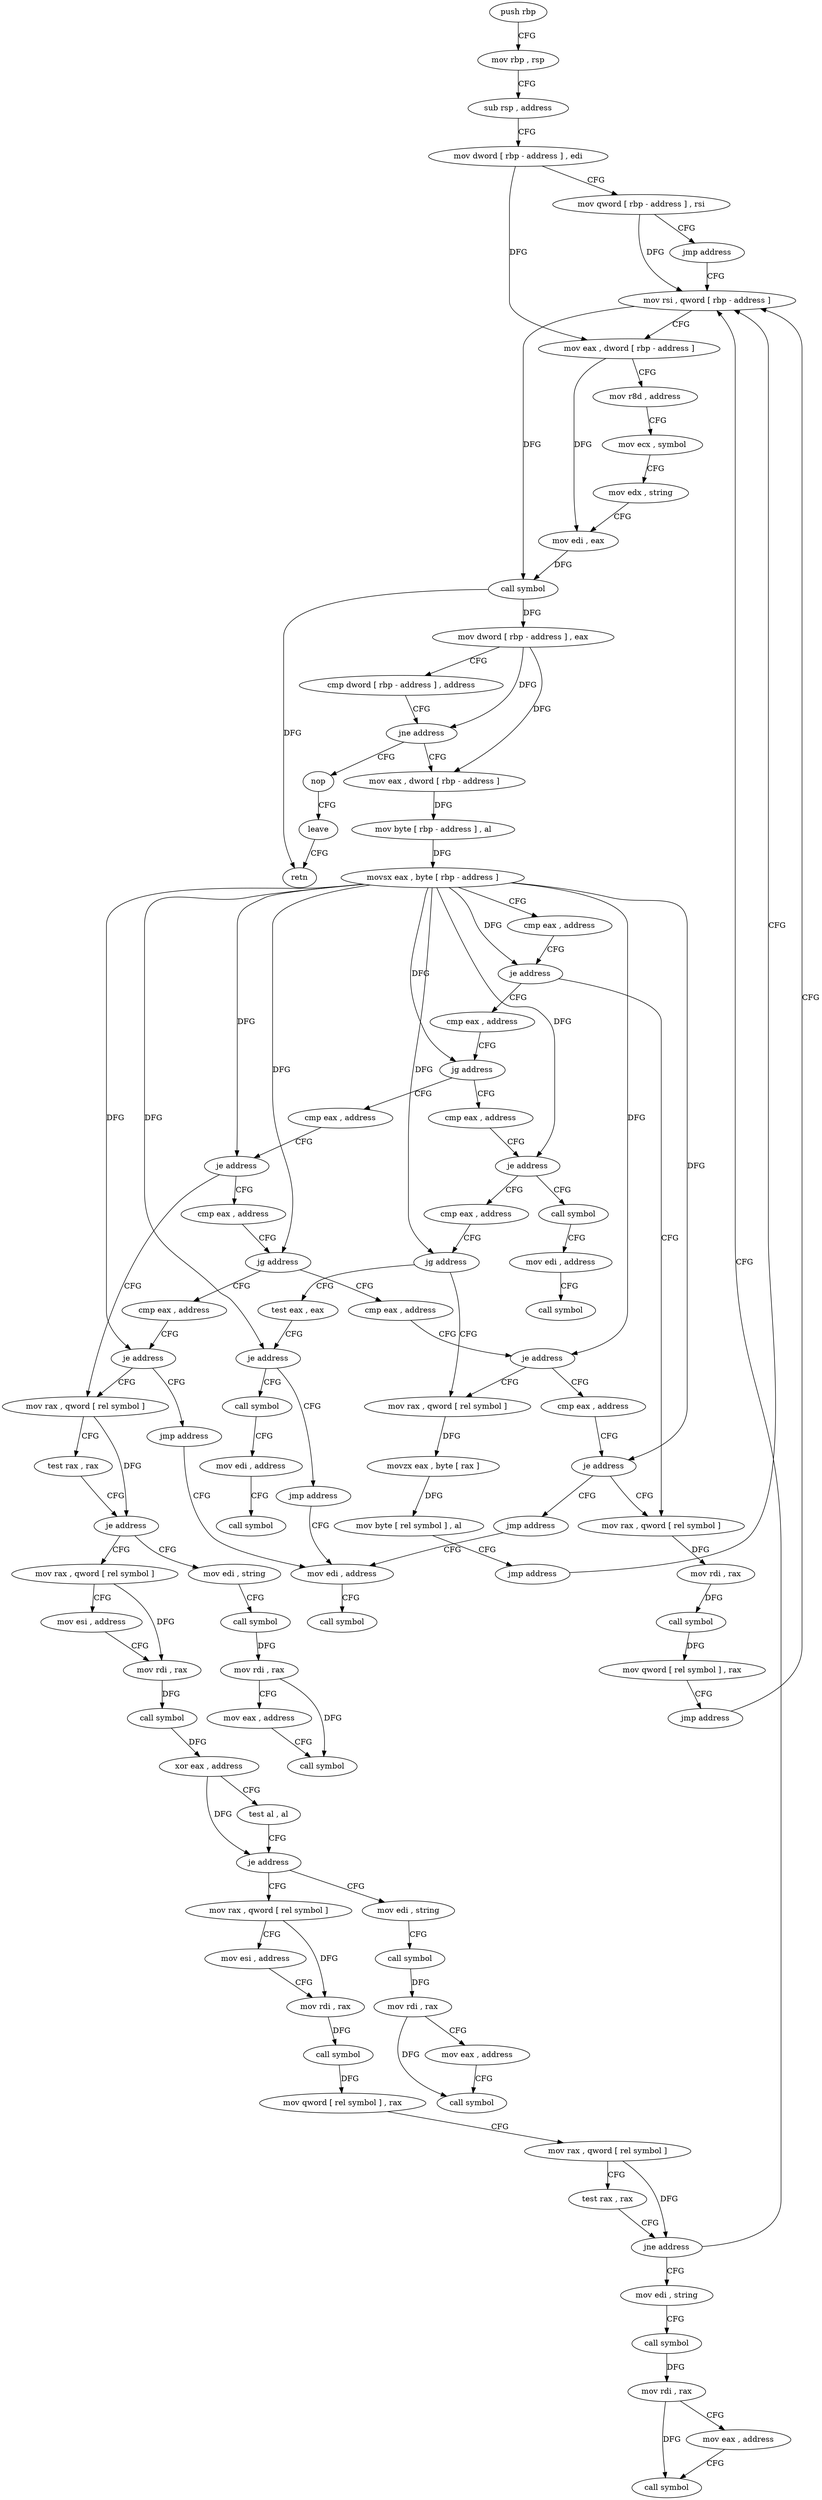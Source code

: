 digraph "func" {
"4219816" [label = "push rbp" ]
"4219817" [label = "mov rbp , rsp" ]
"4219820" [label = "sub rsp , address" ]
"4219824" [label = "mov dword [ rbp - address ] , edi" ]
"4219827" [label = "mov qword [ rbp - address ] , rsi" ]
"4219831" [label = "jmp address" ]
"4220147" [label = "mov rsi , qword [ rbp - address ]" ]
"4220151" [label = "mov eax , dword [ rbp - address ]" ]
"4220154" [label = "mov r8d , address" ]
"4220160" [label = "mov ecx , symbol" ]
"4220165" [label = "mov edx , string" ]
"4220170" [label = "mov edi , eax" ]
"4220172" [label = "call symbol" ]
"4220177" [label = "mov dword [ rbp - address ] , eax" ]
"4220180" [label = "cmp dword [ rbp - address ] , address" ]
"4220184" [label = "jne address" ]
"4219836" [label = "mov eax , dword [ rbp - address ]" ]
"4220190" [label = "nop" ]
"4219839" [label = "mov byte [ rbp - address ] , al" ]
"4219842" [label = "movsx eax , byte [ rbp - address ]" ]
"4219846" [label = "cmp eax , address" ]
"4219849" [label = "je address" ]
"4219961" [label = "mov rax , qword [ rel symbol ]" ]
"4219851" [label = "cmp eax , address" ]
"4220191" [label = "leave" ]
"4220192" [label = "retn" ]
"4219968" [label = "mov rdi , rax" ]
"4219971" [label = "call symbol" ]
"4219976" [label = "mov qword [ rel symbol ] , rax" ]
"4219983" [label = "jmp address" ]
"4219854" [label = "jg address" ]
"4219875" [label = "cmp eax , address" ]
"4219856" [label = "cmp eax , address" ]
"4219878" [label = "je address" ]
"4219988" [label = "mov rax , qword [ rel symbol ]" ]
"4219880" [label = "cmp eax , address" ]
"4219859" [label = "je address" ]
"4219925" [label = "call symbol" ]
"4219861" [label = "cmp eax , address" ]
"4219995" [label = "test rax , rax" ]
"4219998" [label = "je address" ]
"4220023" [label = "mov rax , qword [ rel symbol ]" ]
"4220000" [label = "mov edi , string" ]
"4219883" [label = "jg address" ]
"4219895" [label = "cmp eax , address" ]
"4219885" [label = "cmp eax , address" ]
"4219930" [label = "mov edi , address" ]
"4219935" [label = "call symbol" ]
"4219864" [label = "jg address" ]
"4219940" [label = "mov rax , qword [ rel symbol ]" ]
"4219866" [label = "test eax , eax" ]
"4220030" [label = "mov esi , address" ]
"4220035" [label = "mov rdi , rax" ]
"4220038" [label = "call symbol" ]
"4220043" [label = "xor eax , address" ]
"4220046" [label = "test al , al" ]
"4220048" [label = "je address" ]
"4220073" [label = "mov rax , qword [ rel symbol ]" ]
"4220050" [label = "mov edi , string" ]
"4220005" [label = "call symbol" ]
"4220010" [label = "mov rdi , rax" ]
"4220013" [label = "mov eax , address" ]
"4220018" [label = "call symbol" ]
"4219898" [label = "je address" ]
"4219900" [label = "cmp eax , address" ]
"4219888" [label = "je address" ]
"4219890" [label = "jmp address" ]
"4219947" [label = "movzx eax , byte [ rax ]" ]
"4219950" [label = "mov byte [ rel symbol ] , al" ]
"4219956" [label = "jmp address" ]
"4219868" [label = "je address" ]
"4219910" [label = "call symbol" ]
"4219870" [label = "jmp address" ]
"4220080" [label = "mov esi , address" ]
"4220085" [label = "mov rdi , rax" ]
"4220088" [label = "call symbol" ]
"4220093" [label = "mov qword [ rel symbol ] , rax" ]
"4220100" [label = "mov rax , qword [ rel symbol ]" ]
"4220107" [label = "test rax , rax" ]
"4220110" [label = "jne address" ]
"4220112" [label = "mov edi , string" ]
"4220055" [label = "call symbol" ]
"4220060" [label = "mov rdi , rax" ]
"4220063" [label = "mov eax , address" ]
"4220068" [label = "call symbol" ]
"4219903" [label = "je address" ]
"4219905" [label = "jmp address" ]
"4220137" [label = "mov edi , address" ]
"4219915" [label = "mov edi , address" ]
"4219920" [label = "call symbol" ]
"4220117" [label = "call symbol" ]
"4220122" [label = "mov rdi , rax" ]
"4220125" [label = "mov eax , address" ]
"4220130" [label = "call symbol" ]
"4220142" [label = "call symbol" ]
"4219816" -> "4219817" [ label = "CFG" ]
"4219817" -> "4219820" [ label = "CFG" ]
"4219820" -> "4219824" [ label = "CFG" ]
"4219824" -> "4219827" [ label = "CFG" ]
"4219824" -> "4220151" [ label = "DFG" ]
"4219827" -> "4219831" [ label = "CFG" ]
"4219827" -> "4220147" [ label = "DFG" ]
"4219831" -> "4220147" [ label = "CFG" ]
"4220147" -> "4220151" [ label = "CFG" ]
"4220147" -> "4220172" [ label = "DFG" ]
"4220151" -> "4220154" [ label = "CFG" ]
"4220151" -> "4220170" [ label = "DFG" ]
"4220154" -> "4220160" [ label = "CFG" ]
"4220160" -> "4220165" [ label = "CFG" ]
"4220165" -> "4220170" [ label = "CFG" ]
"4220170" -> "4220172" [ label = "DFG" ]
"4220172" -> "4220177" [ label = "DFG" ]
"4220172" -> "4220192" [ label = "DFG" ]
"4220177" -> "4220180" [ label = "CFG" ]
"4220177" -> "4220184" [ label = "DFG" ]
"4220177" -> "4219836" [ label = "DFG" ]
"4220180" -> "4220184" [ label = "CFG" ]
"4220184" -> "4219836" [ label = "CFG" ]
"4220184" -> "4220190" [ label = "CFG" ]
"4219836" -> "4219839" [ label = "DFG" ]
"4220190" -> "4220191" [ label = "CFG" ]
"4219839" -> "4219842" [ label = "DFG" ]
"4219842" -> "4219846" [ label = "CFG" ]
"4219842" -> "4219849" [ label = "DFG" ]
"4219842" -> "4219854" [ label = "DFG" ]
"4219842" -> "4219878" [ label = "DFG" ]
"4219842" -> "4219859" [ label = "DFG" ]
"4219842" -> "4219883" [ label = "DFG" ]
"4219842" -> "4219864" [ label = "DFG" ]
"4219842" -> "4219898" [ label = "DFG" ]
"4219842" -> "4219888" [ label = "DFG" ]
"4219842" -> "4219868" [ label = "DFG" ]
"4219842" -> "4219903" [ label = "DFG" ]
"4219846" -> "4219849" [ label = "CFG" ]
"4219849" -> "4219961" [ label = "CFG" ]
"4219849" -> "4219851" [ label = "CFG" ]
"4219961" -> "4219968" [ label = "DFG" ]
"4219851" -> "4219854" [ label = "CFG" ]
"4220191" -> "4220192" [ label = "CFG" ]
"4219968" -> "4219971" [ label = "DFG" ]
"4219971" -> "4219976" [ label = "DFG" ]
"4219976" -> "4219983" [ label = "CFG" ]
"4219983" -> "4220147" [ label = "CFG" ]
"4219854" -> "4219875" [ label = "CFG" ]
"4219854" -> "4219856" [ label = "CFG" ]
"4219875" -> "4219878" [ label = "CFG" ]
"4219856" -> "4219859" [ label = "CFG" ]
"4219878" -> "4219988" [ label = "CFG" ]
"4219878" -> "4219880" [ label = "CFG" ]
"4219988" -> "4219995" [ label = "CFG" ]
"4219988" -> "4219998" [ label = "DFG" ]
"4219880" -> "4219883" [ label = "CFG" ]
"4219859" -> "4219925" [ label = "CFG" ]
"4219859" -> "4219861" [ label = "CFG" ]
"4219925" -> "4219930" [ label = "CFG" ]
"4219861" -> "4219864" [ label = "CFG" ]
"4219995" -> "4219998" [ label = "CFG" ]
"4219998" -> "4220023" [ label = "CFG" ]
"4219998" -> "4220000" [ label = "CFG" ]
"4220023" -> "4220030" [ label = "CFG" ]
"4220023" -> "4220035" [ label = "DFG" ]
"4220000" -> "4220005" [ label = "CFG" ]
"4219883" -> "4219895" [ label = "CFG" ]
"4219883" -> "4219885" [ label = "CFG" ]
"4219895" -> "4219898" [ label = "CFG" ]
"4219885" -> "4219888" [ label = "CFG" ]
"4219930" -> "4219935" [ label = "CFG" ]
"4219864" -> "4219940" [ label = "CFG" ]
"4219864" -> "4219866" [ label = "CFG" ]
"4219940" -> "4219947" [ label = "DFG" ]
"4219866" -> "4219868" [ label = "CFG" ]
"4220030" -> "4220035" [ label = "CFG" ]
"4220035" -> "4220038" [ label = "DFG" ]
"4220038" -> "4220043" [ label = "DFG" ]
"4220043" -> "4220046" [ label = "CFG" ]
"4220043" -> "4220048" [ label = "DFG" ]
"4220046" -> "4220048" [ label = "CFG" ]
"4220048" -> "4220073" [ label = "CFG" ]
"4220048" -> "4220050" [ label = "CFG" ]
"4220073" -> "4220080" [ label = "CFG" ]
"4220073" -> "4220085" [ label = "DFG" ]
"4220050" -> "4220055" [ label = "CFG" ]
"4220005" -> "4220010" [ label = "DFG" ]
"4220010" -> "4220013" [ label = "CFG" ]
"4220010" -> "4220018" [ label = "DFG" ]
"4220013" -> "4220018" [ label = "CFG" ]
"4219898" -> "4219940" [ label = "CFG" ]
"4219898" -> "4219900" [ label = "CFG" ]
"4219900" -> "4219903" [ label = "CFG" ]
"4219888" -> "4219988" [ label = "CFG" ]
"4219888" -> "4219890" [ label = "CFG" ]
"4219890" -> "4220137" [ label = "CFG" ]
"4219947" -> "4219950" [ label = "DFG" ]
"4219950" -> "4219956" [ label = "CFG" ]
"4219956" -> "4220147" [ label = "CFG" ]
"4219868" -> "4219910" [ label = "CFG" ]
"4219868" -> "4219870" [ label = "CFG" ]
"4219910" -> "4219915" [ label = "CFG" ]
"4219870" -> "4220137" [ label = "CFG" ]
"4220080" -> "4220085" [ label = "CFG" ]
"4220085" -> "4220088" [ label = "DFG" ]
"4220088" -> "4220093" [ label = "DFG" ]
"4220093" -> "4220100" [ label = "CFG" ]
"4220100" -> "4220107" [ label = "CFG" ]
"4220100" -> "4220110" [ label = "DFG" ]
"4220107" -> "4220110" [ label = "CFG" ]
"4220110" -> "4220147" [ label = "CFG" ]
"4220110" -> "4220112" [ label = "CFG" ]
"4220112" -> "4220117" [ label = "CFG" ]
"4220055" -> "4220060" [ label = "DFG" ]
"4220060" -> "4220063" [ label = "CFG" ]
"4220060" -> "4220068" [ label = "DFG" ]
"4220063" -> "4220068" [ label = "CFG" ]
"4219903" -> "4219961" [ label = "CFG" ]
"4219903" -> "4219905" [ label = "CFG" ]
"4219905" -> "4220137" [ label = "CFG" ]
"4220137" -> "4220142" [ label = "CFG" ]
"4219915" -> "4219920" [ label = "CFG" ]
"4220117" -> "4220122" [ label = "DFG" ]
"4220122" -> "4220125" [ label = "CFG" ]
"4220122" -> "4220130" [ label = "DFG" ]
"4220125" -> "4220130" [ label = "CFG" ]
}
